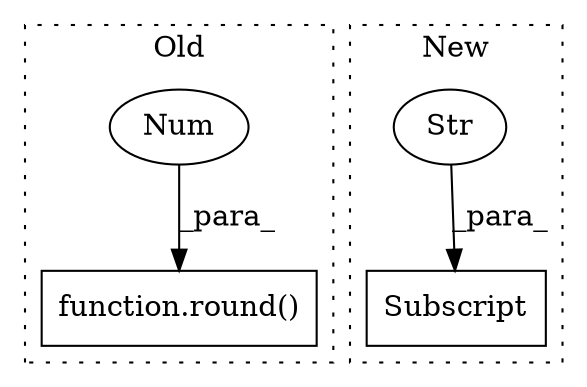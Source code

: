 digraph G {
subgraph cluster0 {
1 [label="function.round()" a="75" s="758,795" l="6,1" shape="box"];
3 [label="Num" a="76" s="794" l="1" shape="ellipse"];
label = "Old";
style="dotted";
}
subgraph cluster1 {
2 [label="Subscript" a="63" s="1095,0" l="13,0" shape="box"];
4 [label="Str" a="66" s="1099" l="8" shape="ellipse"];
label = "New";
style="dotted";
}
3 -> 1 [label="_para_"];
4 -> 2 [label="_para_"];
}
